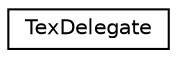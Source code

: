 digraph G
{
  edge [fontname="Helvetica",fontsize="10",labelfontname="Helvetica",labelfontsize="10"];
  node [fontname="Helvetica",fontsize="10",shape=record];
  rankdir=LR;
  Node1 [label="TexDelegate",height=0.2,width=0.4,color="black", fillcolor="white", style="filled",URL="$de/df8/structTexDelegate.html"];
}

